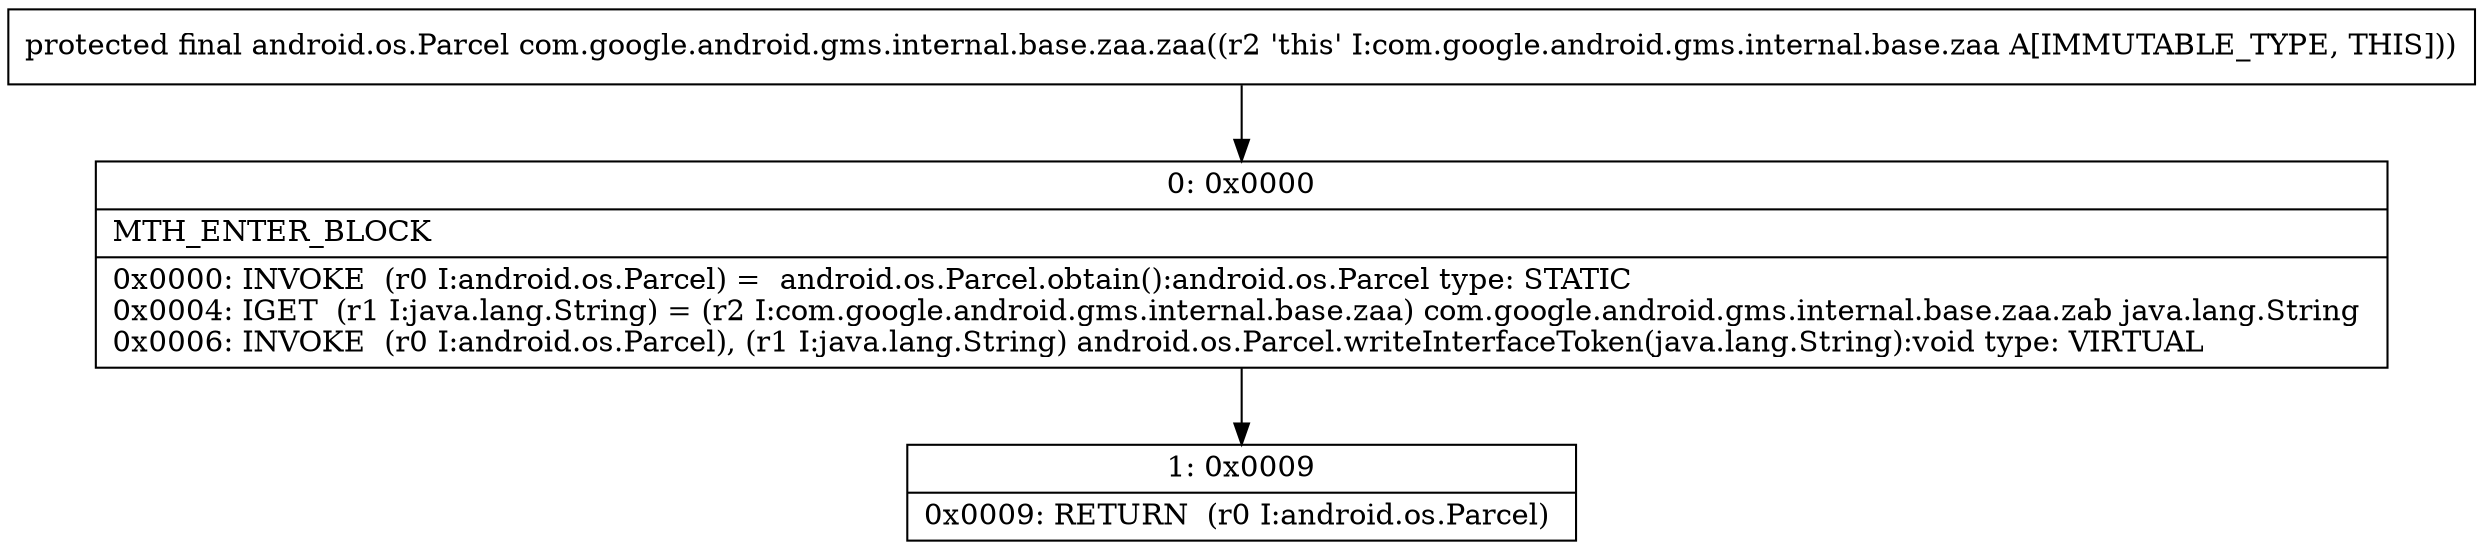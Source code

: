 digraph "CFG forcom.google.android.gms.internal.base.zaa.zaa()Landroid\/os\/Parcel;" {
Node_0 [shape=record,label="{0\:\ 0x0000|MTH_ENTER_BLOCK\l|0x0000: INVOKE  (r0 I:android.os.Parcel) =  android.os.Parcel.obtain():android.os.Parcel type: STATIC \l0x0004: IGET  (r1 I:java.lang.String) = (r2 I:com.google.android.gms.internal.base.zaa) com.google.android.gms.internal.base.zaa.zab java.lang.String \l0x0006: INVOKE  (r0 I:android.os.Parcel), (r1 I:java.lang.String) android.os.Parcel.writeInterfaceToken(java.lang.String):void type: VIRTUAL \l}"];
Node_1 [shape=record,label="{1\:\ 0x0009|0x0009: RETURN  (r0 I:android.os.Parcel) \l}"];
MethodNode[shape=record,label="{protected final android.os.Parcel com.google.android.gms.internal.base.zaa.zaa((r2 'this' I:com.google.android.gms.internal.base.zaa A[IMMUTABLE_TYPE, THIS])) }"];
MethodNode -> Node_0;
Node_0 -> Node_1;
}

